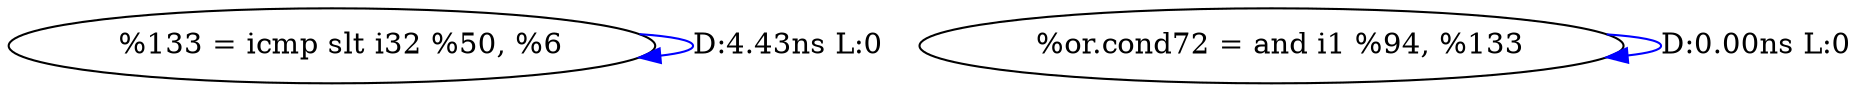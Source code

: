 digraph {
Node0x40c0860[label="  %133 = icmp slt i32 %50, %6"];
Node0x40c0860 -> Node0x40c0860[label="D:4.43ns L:0",color=blue];
Node0x40c09a0[label="  %or.cond72 = and i1 %94, %133"];
Node0x40c09a0 -> Node0x40c09a0[label="D:0.00ns L:0",color=blue];
}
